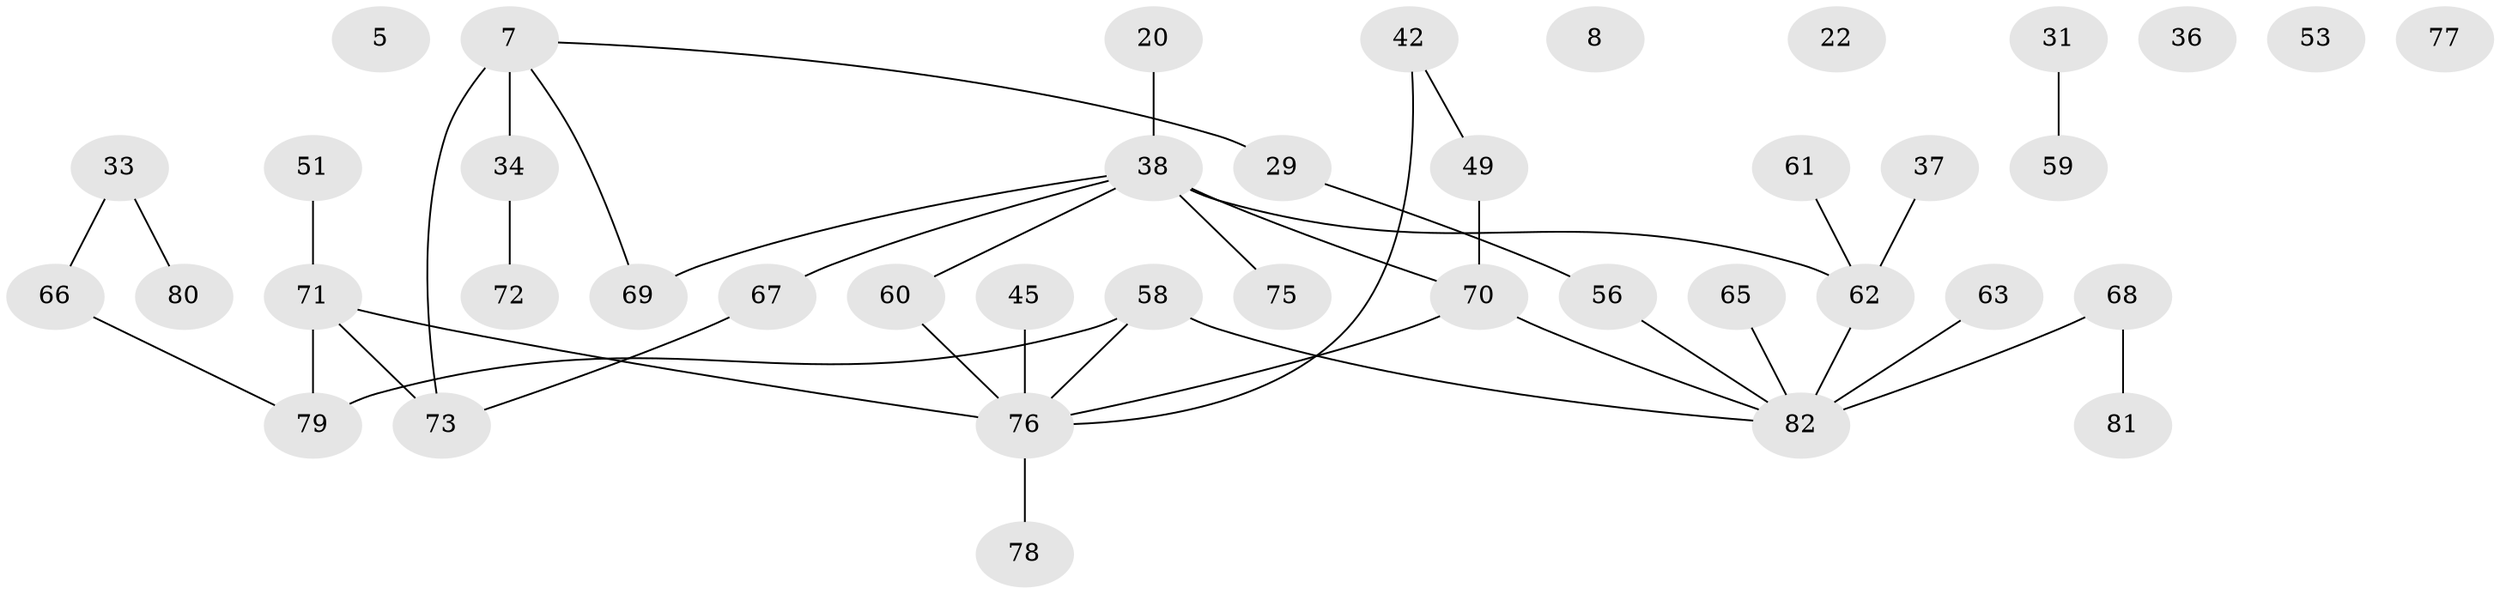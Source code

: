 // original degree distribution, {4: 0.0975609756097561, 2: 0.2682926829268293, 0: 0.06097560975609756, 5: 0.06097560975609756, 3: 0.2073170731707317, 1: 0.2926829268292683, 6: 0.012195121951219513}
// Generated by graph-tools (version 1.1) at 2025/43/03/04/25 21:43:02]
// undirected, 41 vertices, 41 edges
graph export_dot {
graph [start="1"]
  node [color=gray90,style=filled];
  5;
  7;
  8;
  20;
  22;
  29;
  31;
  33;
  34;
  36;
  37;
  38 [super="+15"];
  42;
  45;
  49;
  51;
  53 [super="+11"];
  56;
  58 [super="+28+43+44"];
  59;
  60;
  61;
  62;
  63;
  65;
  66;
  67;
  68 [super="+4+64"];
  69 [super="+27+47"];
  70 [super="+18+41+52"];
  71 [super="+26+32+46+35"];
  72;
  73 [super="+55"];
  75;
  76 [super="+2+13+24+23"];
  77;
  78;
  79 [super="+74"];
  80;
  81;
  82 [super="+48+54+57"];
  7 -- 29;
  7 -- 34;
  7 -- 69;
  7 -- 73 [weight=2];
  20 -- 38;
  29 -- 56;
  31 -- 59;
  33 -- 66;
  33 -- 80;
  34 -- 72;
  37 -- 62;
  38 -- 62 [weight=2];
  38 -- 67;
  38 -- 69;
  38 -- 70;
  38 -- 75;
  38 -- 60;
  42 -- 49;
  42 -- 76;
  45 -- 76;
  49 -- 70;
  51 -- 71;
  56 -- 82;
  58 -- 82 [weight=2];
  58 -- 79 [weight=3];
  58 -- 76;
  60 -- 76;
  61 -- 62;
  62 -- 82;
  63 -- 82;
  65 -- 82;
  66 -- 79;
  67 -- 73;
  68 -- 82 [weight=3];
  68 -- 81;
  70 -- 82;
  70 -- 76;
  71 -- 73;
  71 -- 76 [weight=2];
  71 -- 79;
  76 -- 78;
}

